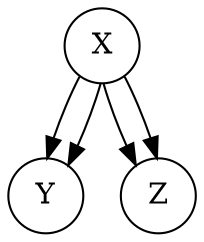 digraph G {
node [shape=circle, width=0.5, ];
X -> Y;
X -> Z;

X -> Y;
X -> Z;

"X" [label="X" fillcolor="#ffffff", style=filled];
"Y" [label="Y" fillcolor="#ffffff", style=filled];
"Z" [label="Z" fillcolor="#ffffff", style=filled];
}
